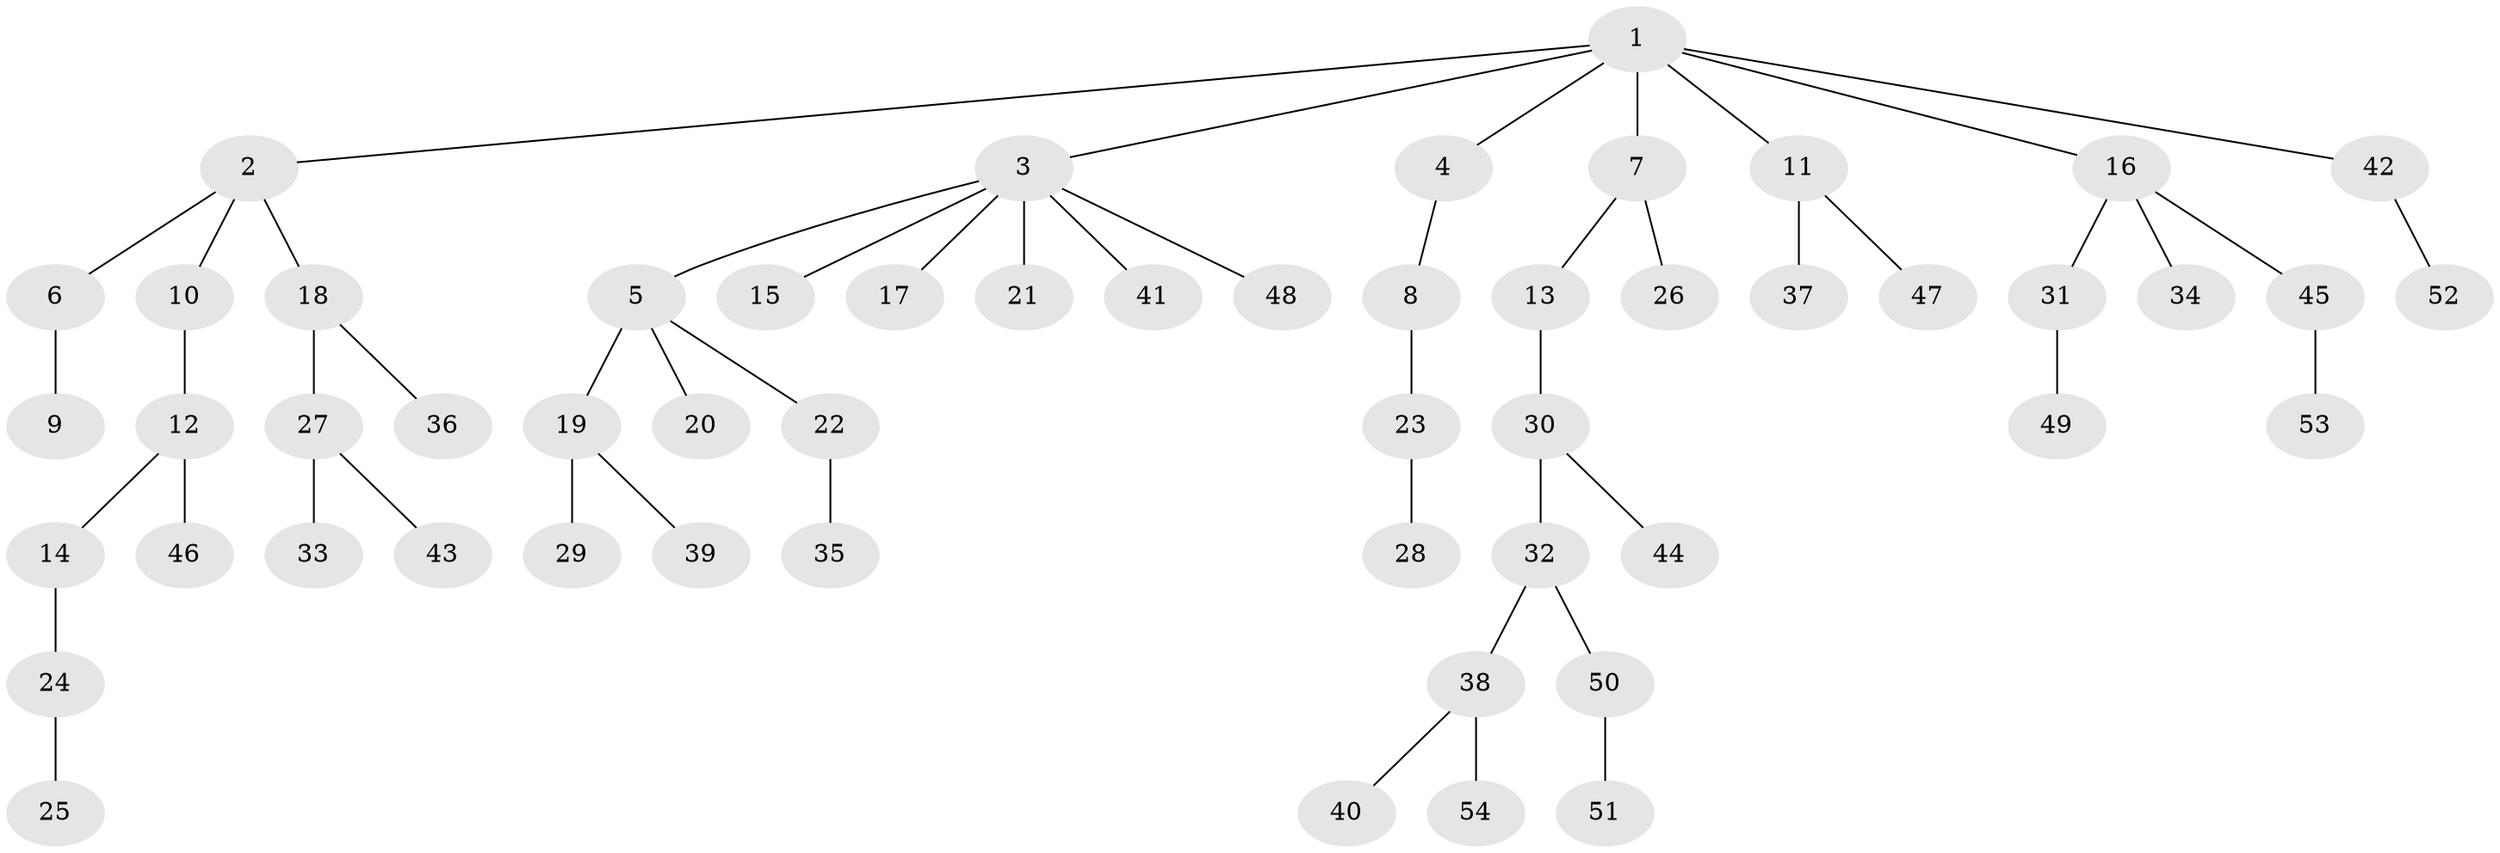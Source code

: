 // Generated by graph-tools (version 1.1) at 2025/50/03/09/25 03:50:19]
// undirected, 54 vertices, 53 edges
graph export_dot {
graph [start="1"]
  node [color=gray90,style=filled];
  1;
  2;
  3;
  4;
  5;
  6;
  7;
  8;
  9;
  10;
  11;
  12;
  13;
  14;
  15;
  16;
  17;
  18;
  19;
  20;
  21;
  22;
  23;
  24;
  25;
  26;
  27;
  28;
  29;
  30;
  31;
  32;
  33;
  34;
  35;
  36;
  37;
  38;
  39;
  40;
  41;
  42;
  43;
  44;
  45;
  46;
  47;
  48;
  49;
  50;
  51;
  52;
  53;
  54;
  1 -- 2;
  1 -- 3;
  1 -- 4;
  1 -- 7;
  1 -- 11;
  1 -- 16;
  1 -- 42;
  2 -- 6;
  2 -- 10;
  2 -- 18;
  3 -- 5;
  3 -- 15;
  3 -- 17;
  3 -- 21;
  3 -- 41;
  3 -- 48;
  4 -- 8;
  5 -- 19;
  5 -- 20;
  5 -- 22;
  6 -- 9;
  7 -- 13;
  7 -- 26;
  8 -- 23;
  10 -- 12;
  11 -- 37;
  11 -- 47;
  12 -- 14;
  12 -- 46;
  13 -- 30;
  14 -- 24;
  16 -- 31;
  16 -- 34;
  16 -- 45;
  18 -- 27;
  18 -- 36;
  19 -- 29;
  19 -- 39;
  22 -- 35;
  23 -- 28;
  24 -- 25;
  27 -- 33;
  27 -- 43;
  30 -- 32;
  30 -- 44;
  31 -- 49;
  32 -- 38;
  32 -- 50;
  38 -- 40;
  38 -- 54;
  42 -- 52;
  45 -- 53;
  50 -- 51;
}
